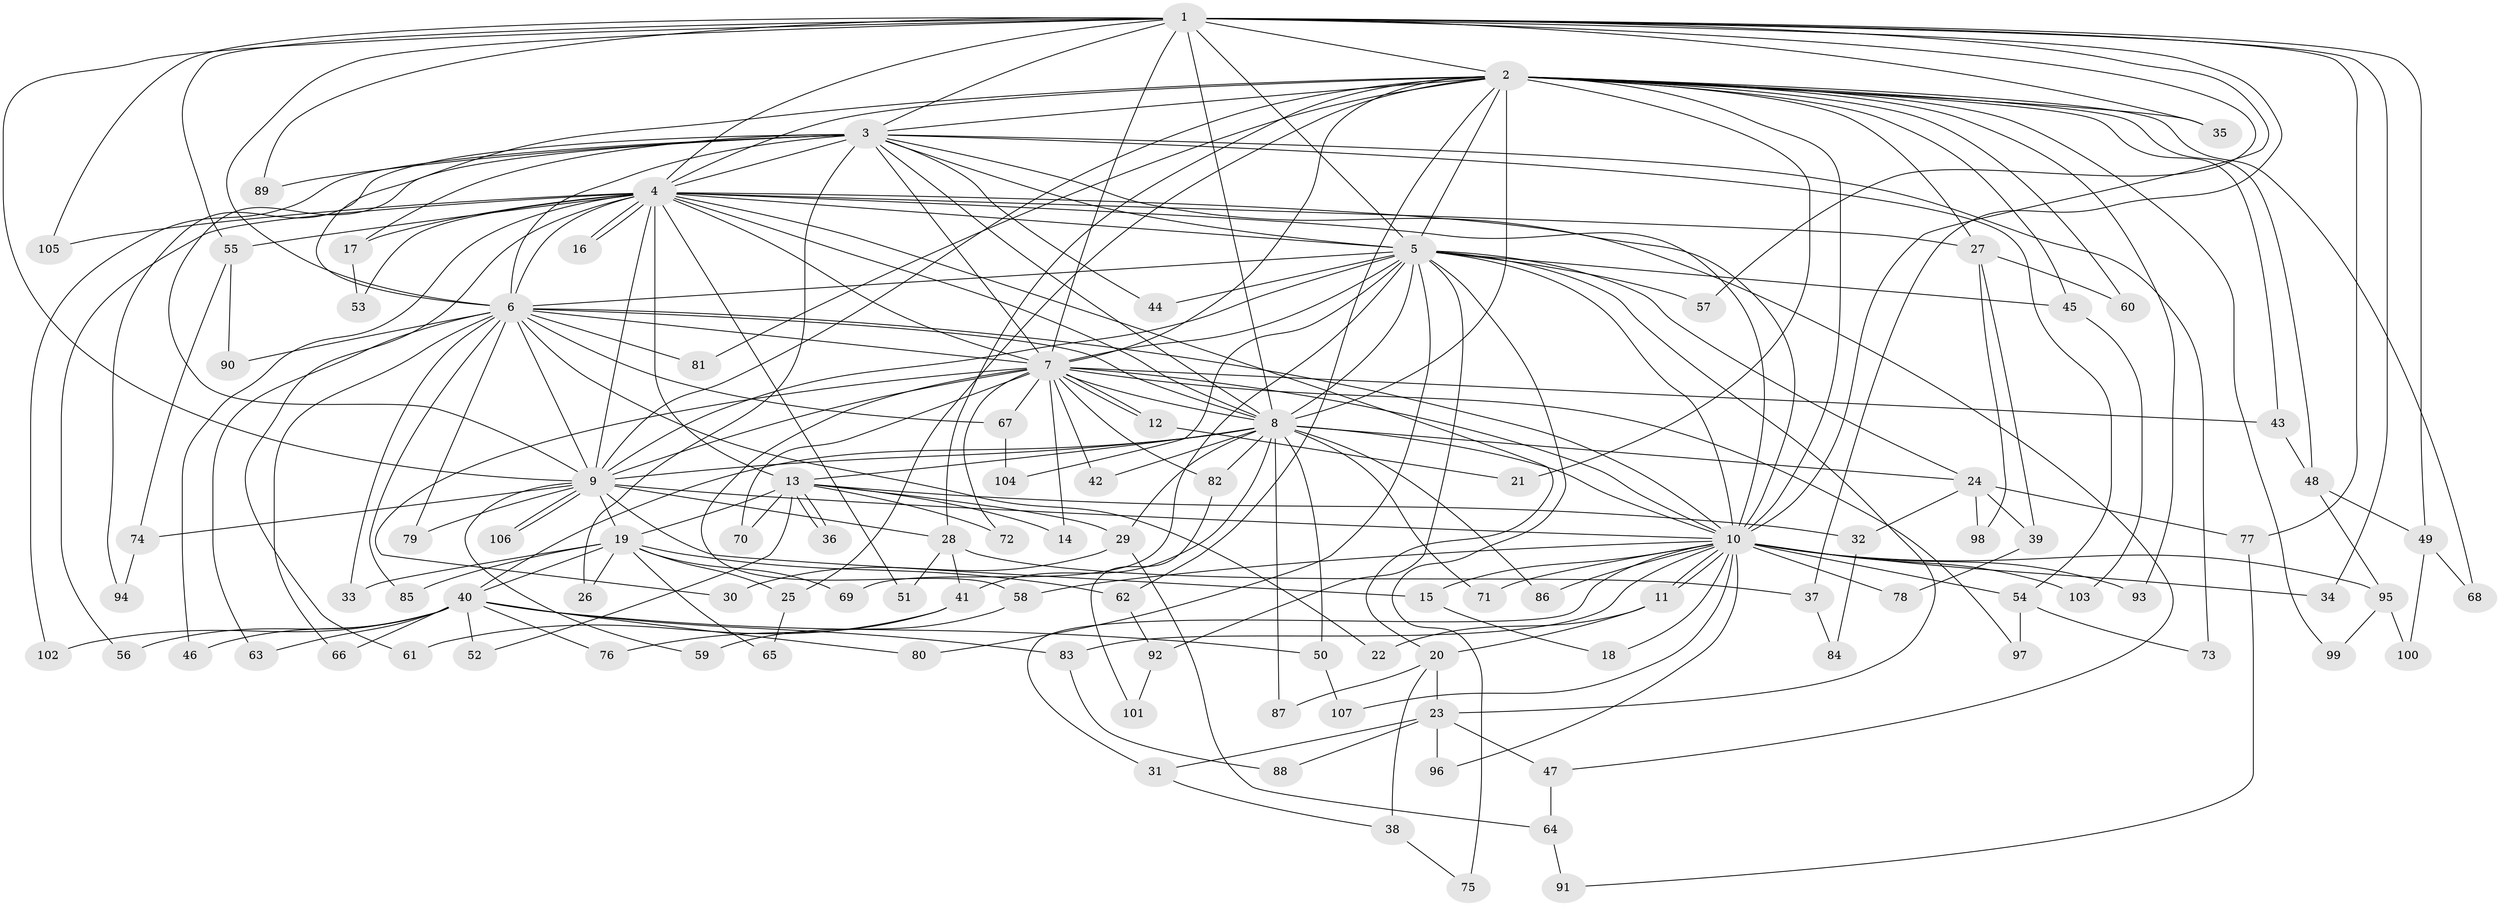 // Generated by graph-tools (version 1.1) at 2025/49/03/09/25 03:49:29]
// undirected, 107 vertices, 239 edges
graph export_dot {
graph [start="1"]
  node [color=gray90,style=filled];
  1;
  2;
  3;
  4;
  5;
  6;
  7;
  8;
  9;
  10;
  11;
  12;
  13;
  14;
  15;
  16;
  17;
  18;
  19;
  20;
  21;
  22;
  23;
  24;
  25;
  26;
  27;
  28;
  29;
  30;
  31;
  32;
  33;
  34;
  35;
  36;
  37;
  38;
  39;
  40;
  41;
  42;
  43;
  44;
  45;
  46;
  47;
  48;
  49;
  50;
  51;
  52;
  53;
  54;
  55;
  56;
  57;
  58;
  59;
  60;
  61;
  62;
  63;
  64;
  65;
  66;
  67;
  68;
  69;
  70;
  71;
  72;
  73;
  74;
  75;
  76;
  77;
  78;
  79;
  80;
  81;
  82;
  83;
  84;
  85;
  86;
  87;
  88;
  89;
  90;
  91;
  92;
  93;
  94;
  95;
  96;
  97;
  98;
  99;
  100;
  101;
  102;
  103;
  104;
  105;
  106;
  107;
  1 -- 2;
  1 -- 3;
  1 -- 4;
  1 -- 5;
  1 -- 6;
  1 -- 7;
  1 -- 8;
  1 -- 9;
  1 -- 10;
  1 -- 34;
  1 -- 35;
  1 -- 37;
  1 -- 49;
  1 -- 55;
  1 -- 57;
  1 -- 77;
  1 -- 89;
  1 -- 105;
  2 -- 3;
  2 -- 4;
  2 -- 5;
  2 -- 6;
  2 -- 7;
  2 -- 8;
  2 -- 9;
  2 -- 10;
  2 -- 21;
  2 -- 25;
  2 -- 27;
  2 -- 28;
  2 -- 35;
  2 -- 43;
  2 -- 45;
  2 -- 48;
  2 -- 60;
  2 -- 62;
  2 -- 68;
  2 -- 81;
  2 -- 93;
  2 -- 99;
  3 -- 4;
  3 -- 5;
  3 -- 6;
  3 -- 7;
  3 -- 8;
  3 -- 9;
  3 -- 10;
  3 -- 17;
  3 -- 26;
  3 -- 44;
  3 -- 54;
  3 -- 73;
  3 -- 89;
  3 -- 94;
  3 -- 102;
  4 -- 5;
  4 -- 6;
  4 -- 7;
  4 -- 8;
  4 -- 9;
  4 -- 10;
  4 -- 13;
  4 -- 16;
  4 -- 16;
  4 -- 17;
  4 -- 20;
  4 -- 27;
  4 -- 46;
  4 -- 47;
  4 -- 51;
  4 -- 53;
  4 -- 55;
  4 -- 56;
  4 -- 61;
  4 -- 105;
  5 -- 6;
  5 -- 7;
  5 -- 8;
  5 -- 9;
  5 -- 10;
  5 -- 23;
  5 -- 24;
  5 -- 44;
  5 -- 45;
  5 -- 57;
  5 -- 69;
  5 -- 75;
  5 -- 80;
  5 -- 92;
  5 -- 104;
  6 -- 7;
  6 -- 8;
  6 -- 9;
  6 -- 10;
  6 -- 22;
  6 -- 33;
  6 -- 63;
  6 -- 66;
  6 -- 67;
  6 -- 79;
  6 -- 81;
  6 -- 85;
  6 -- 90;
  7 -- 8;
  7 -- 9;
  7 -- 10;
  7 -- 12;
  7 -- 12;
  7 -- 14;
  7 -- 30;
  7 -- 42;
  7 -- 43;
  7 -- 58;
  7 -- 67;
  7 -- 70;
  7 -- 72;
  7 -- 82;
  7 -- 97;
  8 -- 9;
  8 -- 10;
  8 -- 13;
  8 -- 24;
  8 -- 29;
  8 -- 40;
  8 -- 41;
  8 -- 42;
  8 -- 50;
  8 -- 71;
  8 -- 82;
  8 -- 86;
  8 -- 87;
  9 -- 10;
  9 -- 15;
  9 -- 19;
  9 -- 28;
  9 -- 59;
  9 -- 74;
  9 -- 79;
  9 -- 106;
  9 -- 106;
  10 -- 11;
  10 -- 11;
  10 -- 15;
  10 -- 18;
  10 -- 31;
  10 -- 34;
  10 -- 54;
  10 -- 58;
  10 -- 71;
  10 -- 78;
  10 -- 83;
  10 -- 86;
  10 -- 93;
  10 -- 95;
  10 -- 96;
  10 -- 103;
  10 -- 107;
  11 -- 20;
  11 -- 22;
  12 -- 21;
  13 -- 14;
  13 -- 19;
  13 -- 29;
  13 -- 32;
  13 -- 36;
  13 -- 36;
  13 -- 52;
  13 -- 70;
  13 -- 72;
  15 -- 18;
  17 -- 53;
  19 -- 25;
  19 -- 26;
  19 -- 33;
  19 -- 40;
  19 -- 62;
  19 -- 65;
  19 -- 69;
  19 -- 85;
  20 -- 23;
  20 -- 38;
  20 -- 87;
  23 -- 31;
  23 -- 47;
  23 -- 88;
  23 -- 96;
  24 -- 32;
  24 -- 39;
  24 -- 77;
  24 -- 98;
  25 -- 65;
  27 -- 39;
  27 -- 60;
  27 -- 98;
  28 -- 37;
  28 -- 41;
  28 -- 51;
  29 -- 30;
  29 -- 64;
  31 -- 38;
  32 -- 84;
  37 -- 84;
  38 -- 75;
  39 -- 78;
  40 -- 46;
  40 -- 50;
  40 -- 52;
  40 -- 56;
  40 -- 63;
  40 -- 66;
  40 -- 76;
  40 -- 80;
  40 -- 83;
  40 -- 102;
  41 -- 61;
  41 -- 76;
  43 -- 48;
  45 -- 103;
  47 -- 64;
  48 -- 49;
  48 -- 95;
  49 -- 68;
  49 -- 100;
  50 -- 107;
  54 -- 73;
  54 -- 97;
  55 -- 74;
  55 -- 90;
  58 -- 59;
  62 -- 92;
  64 -- 91;
  67 -- 104;
  74 -- 94;
  77 -- 91;
  82 -- 101;
  83 -- 88;
  92 -- 101;
  95 -- 99;
  95 -- 100;
}
